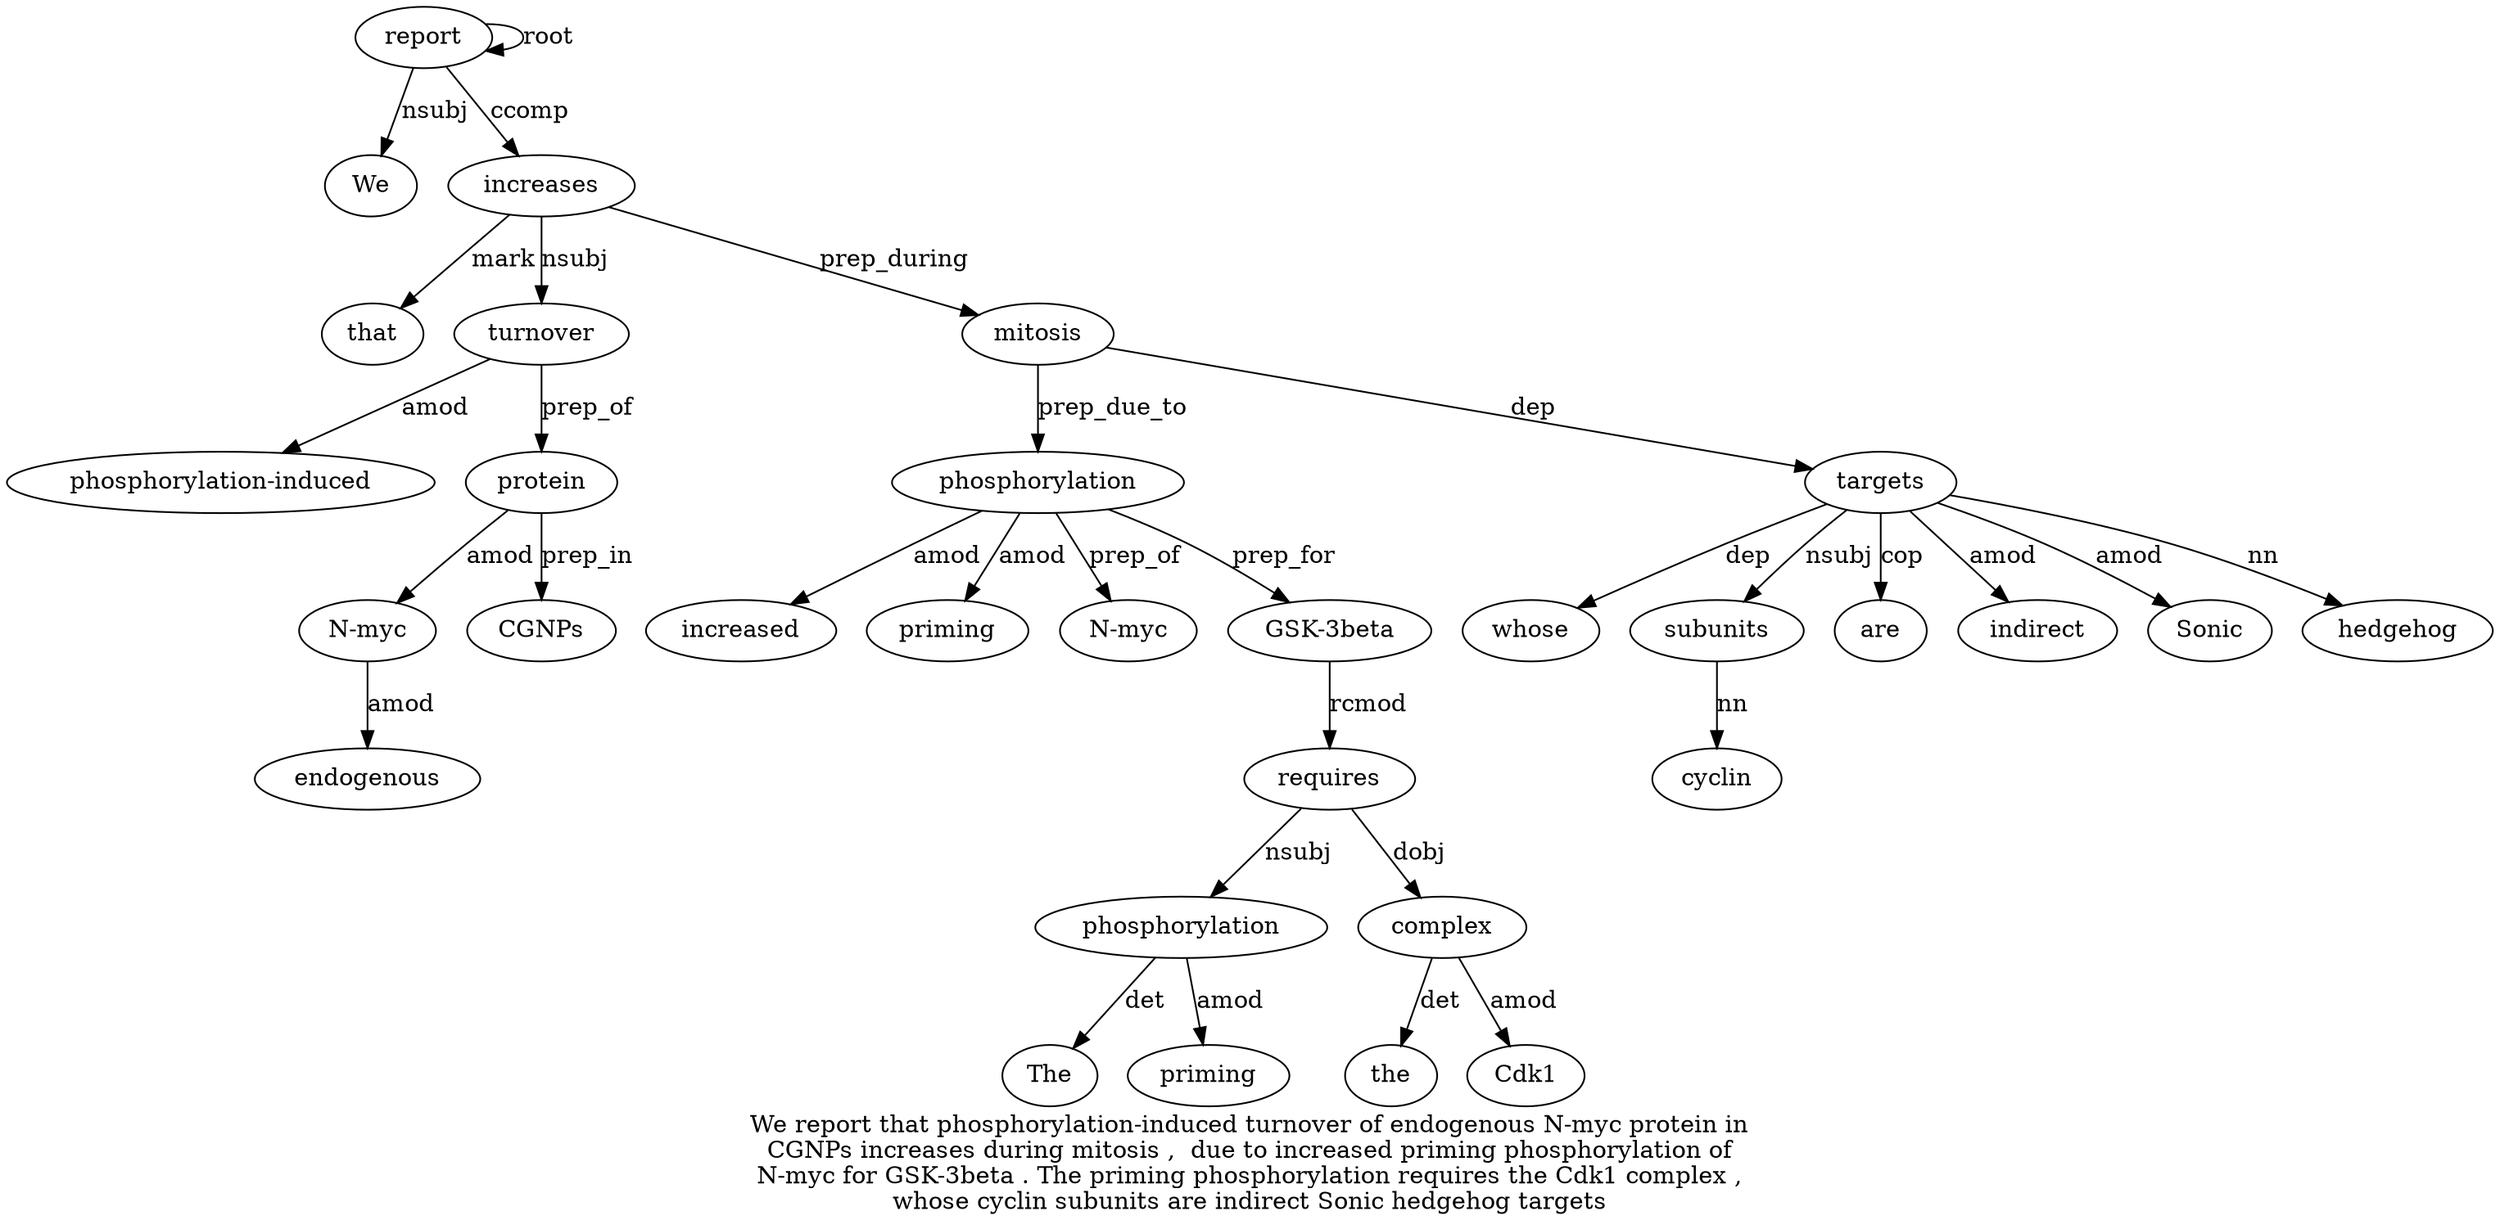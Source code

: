digraph "We report that phosphorylation-induced turnover of endogenous N-myc protein in CGNPs increases during mitosis ,  due to increased priming phosphorylation of N-myc for GSK-3beta . The priming phosphorylation requires the Cdk1 complex ,  whose cyclin subunits are indirect Sonic hedgehog targets" {
label="We report that phosphorylation-induced turnover of endogenous N-myc protein in
CGNPs increases during mitosis ,  due to increased priming phosphorylation of
N-myc for GSK-3beta . The priming phosphorylation requires the Cdk1 complex ,
whose cyclin subunits are indirect Sonic hedgehog targets";
report2 [style=filled, fillcolor=white, label=report];
We1 [style=filled, fillcolor=white, label=We];
report2 -> We1  [label=nsubj];
report2 -> report2  [label=root];
increases12 [style=filled, fillcolor=white, label=increases];
that3 [style=filled, fillcolor=white, label=that];
increases12 -> that3  [label=mark];
turnover5 [style=filled, fillcolor=white, label=turnover];
"phosphorylation-induced4" [style=filled, fillcolor=white, label="phosphorylation-induced"];
turnover5 -> "phosphorylation-induced4"  [label=amod];
increases12 -> turnover5  [label=nsubj];
"N-myc8" [style=filled, fillcolor=white, label="N-myc"];
endogenous7 [style=filled, fillcolor=white, label=endogenous];
"N-myc8" -> endogenous7  [label=amod];
protein9 [style=filled, fillcolor=white, label=protein];
protein9 -> "N-myc8"  [label=amod];
turnover5 -> protein9  [label=prep_of];
CGNPs11 [style=filled, fillcolor=white, label=CGNPs];
protein9 -> CGNPs11  [label=prep_in];
report2 -> increases12  [label=ccomp];
mitosis14 [style=filled, fillcolor=white, label=mitosis];
increases12 -> mitosis14  [label=prep_during];
phosphorylation20 [style=filled, fillcolor=white, label=phosphorylation];
increased18 [style=filled, fillcolor=white, label=increased];
phosphorylation20 -> increased18  [label=amod];
priming19 [style=filled, fillcolor=white, label=priming];
phosphorylation20 -> priming19  [label=amod];
mitosis14 -> phosphorylation20  [label=prep_due_to];
"N-myc22" [style=filled, fillcolor=white, label="N-myc"];
phosphorylation20 -> "N-myc22"  [label=prep_of];
"GSK-3beta24" [style=filled, fillcolor=white, label="GSK-3beta"];
phosphorylation20 -> "GSK-3beta24"  [label=prep_for];
phosphorylation28 [style=filled, fillcolor=white, label=phosphorylation];
The26 [style=filled, fillcolor=white, label=The];
phosphorylation28 -> The26  [label=det];
priming27 [style=filled, fillcolor=white, label=priming];
phosphorylation28 -> priming27  [label=amod];
requires29 [style=filled, fillcolor=white, label=requires];
requires29 -> phosphorylation28  [label=nsubj];
"GSK-3beta24" -> requires29  [label=rcmod];
complex32 [style=filled, fillcolor=white, label=complex];
the30 [style=filled, fillcolor=white, label=the];
complex32 -> the30  [label=det];
Cdk13 [style=filled, fillcolor=white, label=Cdk1];
complex32 -> Cdk13  [label=amod];
requires29 -> complex32  [label=dobj];
targets41 [style=filled, fillcolor=white, label=targets];
whose34 [style=filled, fillcolor=white, label=whose];
targets41 -> whose34  [label=dep];
subunits36 [style=filled, fillcolor=white, label=subunits];
cyclin35 [style=filled, fillcolor=white, label=cyclin];
subunits36 -> cyclin35  [label=nn];
targets41 -> subunits36  [label=nsubj];
are37 [style=filled, fillcolor=white, label=are];
targets41 -> are37  [label=cop];
indirect38 [style=filled, fillcolor=white, label=indirect];
targets41 -> indirect38  [label=amod];
Sonic39 [style=filled, fillcolor=white, label=Sonic];
targets41 -> Sonic39  [label=amod];
hedgehog40 [style=filled, fillcolor=white, label=hedgehog];
targets41 -> hedgehog40  [label=nn];
mitosis14 -> targets41  [label=dep];
}
